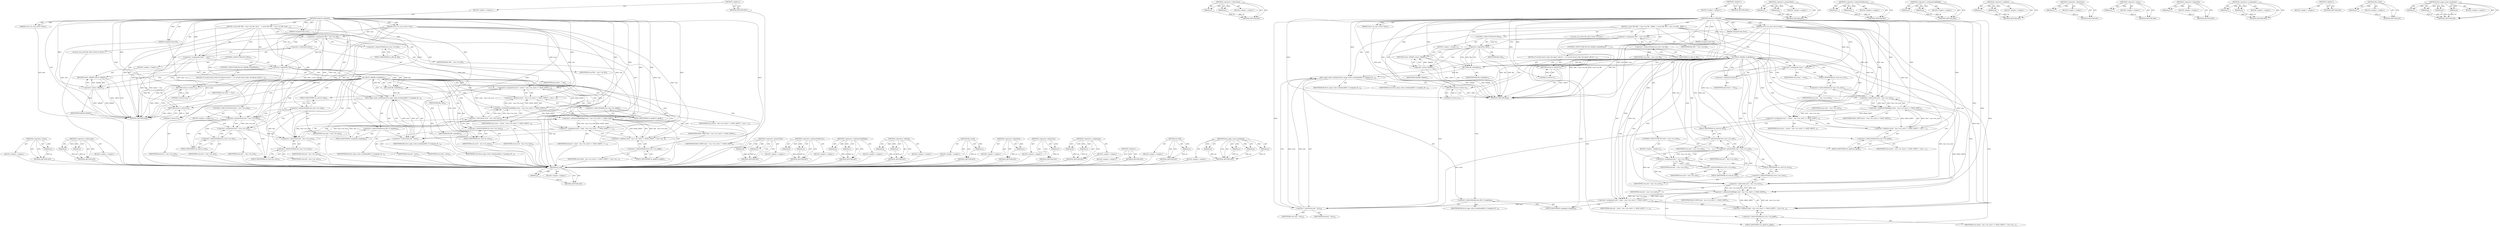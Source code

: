 digraph "force_page_cache_readahead" {
vulnerable_132 [label=<(METHOD,IS_DAX)>];
vulnerable_133 [label=<(PARAM,p1)>];
vulnerable_134 [label=<(BLOCK,&lt;empty&gt;,&lt;empty&gt;)>];
vulnerable_135 [label=<(METHOD_RETURN,ANY)>];
vulnerable_154 [label=<(METHOD,&lt;operator&gt;.subtraction)>];
vulnerable_155 [label=<(PARAM,p1)>];
vulnerable_156 [label=<(PARAM,p2)>];
vulnerable_157 [label=<(BLOCK,&lt;empty&gt;,&lt;empty&gt;)>];
vulnerable_158 [label=<(METHOD_RETURN,ANY)>];
vulnerable_6 [label=<(METHOD,&lt;global&gt;)<SUB>1</SUB>>];
vulnerable_7 [label=<(BLOCK,&lt;empty&gt;,&lt;empty&gt;)<SUB>1</SUB>>];
vulnerable_8 [label=<(METHOD,madvise_willneed)<SUB>1</SUB>>];
vulnerable_9 [label=<(PARAM,struct vm_area_struct *vma)<SUB>1</SUB>>];
vulnerable_10 [label=<(PARAM,struct vm_area_struct **prev)<SUB>2</SUB>>];
vulnerable_11 [label=<(PARAM,unsigned long start)<SUB>3</SUB>>];
vulnerable_12 [label=<(PARAM,unsigned long end)<SUB>3</SUB>>];
vulnerable_13 [label=<(BLOCK,{
 	struct file *file = vma-&gt;vm_file;
 
 #ifdef...,{
 	struct file *file = vma-&gt;vm_file;
 
 #ifdef...)<SUB>4</SUB>>];
vulnerable_14 [label="<(LOCAL,struct file* file: file*)<SUB>5</SUB>>"];
vulnerable_15 [label=<(&lt;operator&gt;.assignment,*file = vma-&gt;vm_file)<SUB>5</SUB>>];
vulnerable_16 [label=<(IDENTIFIER,file,*file = vma-&gt;vm_file)<SUB>5</SUB>>];
vulnerable_17 [label=<(&lt;operator&gt;.indirectFieldAccess,vma-&gt;vm_file)<SUB>5</SUB>>];
vulnerable_18 [label=<(IDENTIFIER,vma,*file = vma-&gt;vm_file)<SUB>5</SUB>>];
vulnerable_19 [label=<(FIELD_IDENTIFIER,vm_file,vm_file)<SUB>5</SUB>>];
vulnerable_20 [label=<(CONTROL_STRUCTURE,IF,if (!file))<SUB>21</SUB>>];
vulnerable_21 [label=<(&lt;operator&gt;.logicalNot,!file)<SUB>21</SUB>>];
vulnerable_22 [label=<(IDENTIFIER,file,!file)<SUB>21</SUB>>];
vulnerable_23 [label=<(BLOCK,&lt;empty&gt;,&lt;empty&gt;)<SUB>22</SUB>>];
vulnerable_24 [label=<(RETURN,return -EBADF;,return -EBADF;)<SUB>22</SUB>>];
vulnerable_25 [label=<(&lt;operator&gt;.minus,-EBADF)<SUB>22</SUB>>];
vulnerable_26 [label=<(IDENTIFIER,EBADF,-EBADF)<SUB>22</SUB>>];
vulnerable_27 [label=<(CONTROL_STRUCTURE,IF,if (IS_DAX(file_inode(file))))<SUB>25</SUB>>];
vulnerable_28 [label=<(IS_DAX,IS_DAX(file_inode(file)))<SUB>25</SUB>>];
vulnerable_29 [label=<(file_inode,file_inode(file))<SUB>25</SUB>>];
vulnerable_30 [label=<(IDENTIFIER,file,file_inode(file))<SUB>25</SUB>>];
vulnerable_31 [label=<(BLOCK,{
		/* no bad return value, but ignore advice *...,{
		/* no bad return value, but ignore advice *...)<SUB>25</SUB>>];
vulnerable_32 [label=<(RETURN,return 0;,return 0;)<SUB>27</SUB>>];
vulnerable_33 [label=<(LITERAL,0,return 0;)<SUB>27</SUB>>];
vulnerable_34 [label=<(&lt;operator&gt;.assignment,*prev = vma)<SUB>30</SUB>>];
vulnerable_35 [label=<(&lt;operator&gt;.indirection,*prev)<SUB>30</SUB>>];
vulnerable_36 [label=<(IDENTIFIER,prev,*prev = vma)<SUB>30</SUB>>];
vulnerable_37 [label=<(IDENTIFIER,vma,*prev = vma)<SUB>30</SUB>>];
vulnerable_38 [label=<(&lt;operator&gt;.assignment,start = ((start - vma-&gt;vm_start) &gt;&gt; PAGE_SHIFT)...)<SUB>31</SUB>>];
vulnerable_39 [label=<(IDENTIFIER,start,start = ((start - vma-&gt;vm_start) &gt;&gt; PAGE_SHIFT)...)<SUB>31</SUB>>];
vulnerable_40 [label=<(&lt;operator&gt;.addition,((start - vma-&gt;vm_start) &gt;&gt; PAGE_SHIFT) + vma-&gt;...)<SUB>31</SUB>>];
vulnerable_41 [label=<(&lt;operator&gt;.arithmeticShiftRight,(start - vma-&gt;vm_start) &gt;&gt; PAGE_SHIFT)<SUB>31</SUB>>];
vulnerable_42 [label=<(&lt;operator&gt;.subtraction,start - vma-&gt;vm_start)<SUB>31</SUB>>];
vulnerable_43 [label=<(IDENTIFIER,start,start - vma-&gt;vm_start)<SUB>31</SUB>>];
vulnerable_44 [label=<(&lt;operator&gt;.indirectFieldAccess,vma-&gt;vm_start)<SUB>31</SUB>>];
vulnerable_45 [label=<(IDENTIFIER,vma,start - vma-&gt;vm_start)<SUB>31</SUB>>];
vulnerable_46 [label=<(FIELD_IDENTIFIER,vm_start,vm_start)<SUB>31</SUB>>];
vulnerable_47 [label=<(IDENTIFIER,PAGE_SHIFT,(start - vma-&gt;vm_start) &gt;&gt; PAGE_SHIFT)<SUB>31</SUB>>];
vulnerable_48 [label=<(&lt;operator&gt;.indirectFieldAccess,vma-&gt;vm_pgoff)<SUB>31</SUB>>];
vulnerable_49 [label=<(IDENTIFIER,vma,((start - vma-&gt;vm_start) &gt;&gt; PAGE_SHIFT) + vma-&gt;...)<SUB>31</SUB>>];
vulnerable_50 [label=<(FIELD_IDENTIFIER,vm_pgoff,vm_pgoff)<SUB>31</SUB>>];
vulnerable_51 [label=<(CONTROL_STRUCTURE,IF,if (end &gt; vma-&gt;vm_end))<SUB>32</SUB>>];
vulnerable_52 [label=<(&lt;operator&gt;.greaterThan,end &gt; vma-&gt;vm_end)<SUB>32</SUB>>];
vulnerable_53 [label=<(IDENTIFIER,end,end &gt; vma-&gt;vm_end)<SUB>32</SUB>>];
vulnerable_54 [label=<(&lt;operator&gt;.indirectFieldAccess,vma-&gt;vm_end)<SUB>32</SUB>>];
vulnerable_55 [label=<(IDENTIFIER,vma,end &gt; vma-&gt;vm_end)<SUB>32</SUB>>];
vulnerable_56 [label=<(FIELD_IDENTIFIER,vm_end,vm_end)<SUB>32</SUB>>];
vulnerable_57 [label=<(BLOCK,&lt;empty&gt;,&lt;empty&gt;)<SUB>33</SUB>>];
vulnerable_58 [label=<(&lt;operator&gt;.assignment,end = vma-&gt;vm_end)<SUB>33</SUB>>];
vulnerable_59 [label=<(IDENTIFIER,end,end = vma-&gt;vm_end)<SUB>33</SUB>>];
vulnerable_60 [label=<(&lt;operator&gt;.indirectFieldAccess,vma-&gt;vm_end)<SUB>33</SUB>>];
vulnerable_61 [label=<(IDENTIFIER,vma,end = vma-&gt;vm_end)<SUB>33</SUB>>];
vulnerable_62 [label=<(FIELD_IDENTIFIER,vm_end,vm_end)<SUB>33</SUB>>];
vulnerable_63 [label=<(&lt;operator&gt;.assignment,end = ((end - vma-&gt;vm_start) &gt;&gt; PAGE_SHIFT) + v...)<SUB>34</SUB>>];
vulnerable_64 [label=<(IDENTIFIER,end,end = ((end - vma-&gt;vm_start) &gt;&gt; PAGE_SHIFT) + v...)<SUB>34</SUB>>];
vulnerable_65 [label=<(&lt;operator&gt;.addition,((end - vma-&gt;vm_start) &gt;&gt; PAGE_SHIFT) + vma-&gt;vm...)<SUB>34</SUB>>];
vulnerable_66 [label=<(&lt;operator&gt;.arithmeticShiftRight,(end - vma-&gt;vm_start) &gt;&gt; PAGE_SHIFT)<SUB>34</SUB>>];
vulnerable_67 [label=<(&lt;operator&gt;.subtraction,end - vma-&gt;vm_start)<SUB>34</SUB>>];
vulnerable_68 [label=<(IDENTIFIER,end,end - vma-&gt;vm_start)<SUB>34</SUB>>];
vulnerable_69 [label=<(&lt;operator&gt;.indirectFieldAccess,vma-&gt;vm_start)<SUB>34</SUB>>];
vulnerable_70 [label=<(IDENTIFIER,vma,end - vma-&gt;vm_start)<SUB>34</SUB>>];
vulnerable_71 [label=<(FIELD_IDENTIFIER,vm_start,vm_start)<SUB>34</SUB>>];
vulnerable_72 [label=<(IDENTIFIER,PAGE_SHIFT,(end - vma-&gt;vm_start) &gt;&gt; PAGE_SHIFT)<SUB>34</SUB>>];
vulnerable_73 [label=<(&lt;operator&gt;.indirectFieldAccess,vma-&gt;vm_pgoff)<SUB>34</SUB>>];
vulnerable_74 [label=<(IDENTIFIER,vma,((end - vma-&gt;vm_start) &gt;&gt; PAGE_SHIFT) + vma-&gt;vm...)<SUB>34</SUB>>];
vulnerable_75 [label=<(FIELD_IDENTIFIER,vm_pgoff,vm_pgoff)<SUB>34</SUB>>];
vulnerable_76 [label=<(force_page_cache_readahead,force_page_cache_readahead(file-&gt;f_mapping, fil...)<SUB>36</SUB>>];
vulnerable_77 [label=<(&lt;operator&gt;.indirectFieldAccess,file-&gt;f_mapping)<SUB>36</SUB>>];
vulnerable_78 [label=<(IDENTIFIER,file,force_page_cache_readahead(file-&gt;f_mapping, fil...)<SUB>36</SUB>>];
vulnerable_79 [label=<(FIELD_IDENTIFIER,f_mapping,f_mapping)<SUB>36</SUB>>];
vulnerable_80 [label=<(IDENTIFIER,file,force_page_cache_readahead(file-&gt;f_mapping, fil...)<SUB>36</SUB>>];
vulnerable_81 [label=<(IDENTIFIER,start,force_page_cache_readahead(file-&gt;f_mapping, fil...)<SUB>36</SUB>>];
vulnerable_82 [label=<(&lt;operator&gt;.subtraction,end - start)<SUB>36</SUB>>];
vulnerable_83 [label=<(IDENTIFIER,end,end - start)<SUB>36</SUB>>];
vulnerable_84 [label=<(IDENTIFIER,start,end - start)<SUB>36</SUB>>];
vulnerable_85 [label=<(RETURN,return 0;,return 0;)<SUB>37</SUB>>];
vulnerable_86 [label=<(LITERAL,0,return 0;)<SUB>37</SUB>>];
vulnerable_87 [label=<(METHOD_RETURN,long)<SUB>1</SUB>>];
vulnerable_89 [label=<(METHOD_RETURN,ANY)<SUB>1</SUB>>];
vulnerable_159 [label=<(METHOD,&lt;operator&gt;.greaterThan)>];
vulnerable_160 [label=<(PARAM,p1)>];
vulnerable_161 [label=<(PARAM,p2)>];
vulnerable_162 [label=<(BLOCK,&lt;empty&gt;,&lt;empty&gt;)>];
vulnerable_163 [label=<(METHOD_RETURN,ANY)>];
vulnerable_119 [label=<(METHOD,&lt;operator&gt;.indirectFieldAccess)>];
vulnerable_120 [label=<(PARAM,p1)>];
vulnerable_121 [label=<(PARAM,p2)>];
vulnerable_122 [label=<(BLOCK,&lt;empty&gt;,&lt;empty&gt;)>];
vulnerable_123 [label=<(METHOD_RETURN,ANY)>];
vulnerable_149 [label=<(METHOD,&lt;operator&gt;.arithmeticShiftRight)>];
vulnerable_150 [label=<(PARAM,p1)>];
vulnerable_151 [label=<(PARAM,p2)>];
vulnerable_152 [label=<(BLOCK,&lt;empty&gt;,&lt;empty&gt;)>];
vulnerable_153 [label=<(METHOD_RETURN,ANY)>];
vulnerable_144 [label=<(METHOD,&lt;operator&gt;.addition)>];
vulnerable_145 [label=<(PARAM,p1)>];
vulnerable_146 [label=<(PARAM,p2)>];
vulnerable_147 [label=<(BLOCK,&lt;empty&gt;,&lt;empty&gt;)>];
vulnerable_148 [label=<(METHOD_RETURN,ANY)>];
vulnerable_140 [label=<(METHOD,&lt;operator&gt;.indirection)>];
vulnerable_141 [label=<(PARAM,p1)>];
vulnerable_142 [label=<(BLOCK,&lt;empty&gt;,&lt;empty&gt;)>];
vulnerable_143 [label=<(METHOD_RETURN,ANY)>];
vulnerable_128 [label=<(METHOD,&lt;operator&gt;.minus)>];
vulnerable_129 [label=<(PARAM,p1)>];
vulnerable_130 [label=<(BLOCK,&lt;empty&gt;,&lt;empty&gt;)>];
vulnerable_131 [label=<(METHOD_RETURN,ANY)>];
vulnerable_124 [label=<(METHOD,&lt;operator&gt;.logicalNot)>];
vulnerable_125 [label=<(PARAM,p1)>];
vulnerable_126 [label=<(BLOCK,&lt;empty&gt;,&lt;empty&gt;)>];
vulnerable_127 [label=<(METHOD_RETURN,ANY)>];
vulnerable_114 [label=<(METHOD,&lt;operator&gt;.assignment)>];
vulnerable_115 [label=<(PARAM,p1)>];
vulnerable_116 [label=<(PARAM,p2)>];
vulnerable_117 [label=<(BLOCK,&lt;empty&gt;,&lt;empty&gt;)>];
vulnerable_118 [label=<(METHOD_RETURN,ANY)>];
vulnerable_108 [label=<(METHOD,&lt;global&gt;)<SUB>1</SUB>>];
vulnerable_109 [label=<(BLOCK,&lt;empty&gt;,&lt;empty&gt;)>];
vulnerable_110 [label=<(METHOD_RETURN,ANY)>];
vulnerable_136 [label=<(METHOD,file_inode)>];
vulnerable_137 [label=<(PARAM,p1)>];
vulnerable_138 [label=<(BLOCK,&lt;empty&gt;,&lt;empty&gt;)>];
vulnerable_139 [label=<(METHOD_RETURN,ANY)>];
vulnerable_164 [label=<(METHOD,force_page_cache_readahead)>];
vulnerable_165 [label=<(PARAM,p1)>];
vulnerable_166 [label=<(PARAM,p2)>];
vulnerable_167 [label=<(PARAM,p3)>];
vulnerable_168 [label=<(PARAM,p4)>];
vulnerable_169 [label=<(BLOCK,&lt;empty&gt;,&lt;empty&gt;)>];
vulnerable_170 [label=<(METHOD_RETURN,ANY)>];
fixed_132 [label=<(METHOD,&lt;operator&gt;.minus)>];
fixed_133 [label=<(PARAM,p1)>];
fixed_134 [label=<(BLOCK,&lt;empty&gt;,&lt;empty&gt;)>];
fixed_135 [label=<(METHOD_RETURN,ANY)>];
fixed_154 [label=<(METHOD,&lt;operator&gt;.subtraction)>];
fixed_155 [label=<(PARAM,p1)>];
fixed_156 [label=<(PARAM,p2)>];
fixed_157 [label=<(BLOCK,&lt;empty&gt;,&lt;empty&gt;)>];
fixed_158 [label=<(METHOD_RETURN,ANY)>];
fixed_6 [label=<(METHOD,&lt;global&gt;)<SUB>1</SUB>>];
fixed_7 [label=<(BLOCK,&lt;empty&gt;,&lt;empty&gt;)<SUB>1</SUB>>];
fixed_8 [label=<(METHOD,madvise_willneed)<SUB>1</SUB>>];
fixed_9 [label=<(PARAM,struct vm_area_struct *vma)<SUB>1</SUB>>];
fixed_10 [label=<(PARAM,struct vm_area_struct **prev)<SUB>2</SUB>>];
fixed_11 [label=<(PARAM,unsigned long start)<SUB>3</SUB>>];
fixed_12 [label=<(PARAM,unsigned long end)<SUB>3</SUB>>];
fixed_13 [label=<(BLOCK,{
 	struct file *file = vma-&gt;vm_file;
 
	*prev ...,{
 	struct file *file = vma-&gt;vm_file;
 
	*prev ...)<SUB>4</SUB>>];
fixed_14 [label="<(LOCAL,struct file* file: file*)<SUB>5</SUB>>"];
fixed_15 [label=<(&lt;operator&gt;.assignment,*file = vma-&gt;vm_file)<SUB>5</SUB>>];
fixed_16 [label=<(IDENTIFIER,file,*file = vma-&gt;vm_file)<SUB>5</SUB>>];
fixed_17 [label=<(&lt;operator&gt;.indirectFieldAccess,vma-&gt;vm_file)<SUB>5</SUB>>];
fixed_18 [label=<(IDENTIFIER,vma,*file = vma-&gt;vm_file)<SUB>5</SUB>>];
fixed_19 [label=<(FIELD_IDENTIFIER,vm_file,vm_file)<SUB>5</SUB>>];
fixed_20 [label=<(&lt;operator&gt;.assignment,*prev = vma)<SUB>7</SUB>>];
fixed_21 [label=<(&lt;operator&gt;.indirection,*prev)<SUB>7</SUB>>];
fixed_22 [label=<(IDENTIFIER,prev,*prev = vma)<SUB>7</SUB>>];
fixed_23 [label=<(IDENTIFIER,vma,*prev = vma)<SUB>7</SUB>>];
fixed_24 [label=<(CONTROL_STRUCTURE,IF,if (!file))<SUB>20</SUB>>];
fixed_25 [label=<(&lt;operator&gt;.logicalNot,!file)<SUB>20</SUB>>];
fixed_26 [label=<(IDENTIFIER,file,!file)<SUB>20</SUB>>];
fixed_27 [label=<(BLOCK,&lt;empty&gt;,&lt;empty&gt;)<SUB>21</SUB>>];
fixed_28 [label=<(RETURN,return -EBADF;,return -EBADF;)<SUB>21</SUB>>];
fixed_29 [label=<(&lt;operator&gt;.minus,-EBADF)<SUB>21</SUB>>];
fixed_30 [label=<(IDENTIFIER,EBADF,-EBADF)<SUB>21</SUB>>];
fixed_31 [label=<(CONTROL_STRUCTURE,IF,if (IS_DAX(file_inode(file))))<SUB>24</SUB>>];
fixed_32 [label=<(IS_DAX,IS_DAX(file_inode(file)))<SUB>24</SUB>>];
fixed_33 [label=<(file_inode,file_inode(file))<SUB>24</SUB>>];
fixed_34 [label=<(IDENTIFIER,file,file_inode(file))<SUB>24</SUB>>];
fixed_35 [label=<(BLOCK,{
		/* no bad return value, but ignore advice *...,{
		/* no bad return value, but ignore advice *...)<SUB>24</SUB>>];
fixed_36 [label=<(RETURN,return 0;,return 0;)<SUB>26</SUB>>];
fixed_37 [label=<(LITERAL,0,return 0;)<SUB>26</SUB>>];
fixed_38 [label=<(&lt;operator&gt;.assignment,start = ((start - vma-&gt;vm_start) &gt;&gt; PAGE_SHIFT)...)<SUB>29</SUB>>];
fixed_39 [label=<(IDENTIFIER,start,start = ((start - vma-&gt;vm_start) &gt;&gt; PAGE_SHIFT)...)<SUB>29</SUB>>];
fixed_40 [label=<(&lt;operator&gt;.addition,((start - vma-&gt;vm_start) &gt;&gt; PAGE_SHIFT) + vma-&gt;...)<SUB>29</SUB>>];
fixed_41 [label=<(&lt;operator&gt;.arithmeticShiftRight,(start - vma-&gt;vm_start) &gt;&gt; PAGE_SHIFT)<SUB>29</SUB>>];
fixed_42 [label=<(&lt;operator&gt;.subtraction,start - vma-&gt;vm_start)<SUB>29</SUB>>];
fixed_43 [label=<(IDENTIFIER,start,start - vma-&gt;vm_start)<SUB>29</SUB>>];
fixed_44 [label=<(&lt;operator&gt;.indirectFieldAccess,vma-&gt;vm_start)<SUB>29</SUB>>];
fixed_45 [label=<(IDENTIFIER,vma,start - vma-&gt;vm_start)<SUB>29</SUB>>];
fixed_46 [label=<(FIELD_IDENTIFIER,vm_start,vm_start)<SUB>29</SUB>>];
fixed_47 [label=<(IDENTIFIER,PAGE_SHIFT,(start - vma-&gt;vm_start) &gt;&gt; PAGE_SHIFT)<SUB>29</SUB>>];
fixed_48 [label=<(&lt;operator&gt;.indirectFieldAccess,vma-&gt;vm_pgoff)<SUB>29</SUB>>];
fixed_49 [label=<(IDENTIFIER,vma,((start - vma-&gt;vm_start) &gt;&gt; PAGE_SHIFT) + vma-&gt;...)<SUB>29</SUB>>];
fixed_50 [label=<(FIELD_IDENTIFIER,vm_pgoff,vm_pgoff)<SUB>29</SUB>>];
fixed_51 [label=<(CONTROL_STRUCTURE,IF,if (end &gt; vma-&gt;vm_end))<SUB>30</SUB>>];
fixed_52 [label=<(&lt;operator&gt;.greaterThan,end &gt; vma-&gt;vm_end)<SUB>30</SUB>>];
fixed_53 [label=<(IDENTIFIER,end,end &gt; vma-&gt;vm_end)<SUB>30</SUB>>];
fixed_54 [label=<(&lt;operator&gt;.indirectFieldAccess,vma-&gt;vm_end)<SUB>30</SUB>>];
fixed_55 [label=<(IDENTIFIER,vma,end &gt; vma-&gt;vm_end)<SUB>30</SUB>>];
fixed_56 [label=<(FIELD_IDENTIFIER,vm_end,vm_end)<SUB>30</SUB>>];
fixed_57 [label=<(BLOCK,&lt;empty&gt;,&lt;empty&gt;)<SUB>31</SUB>>];
fixed_58 [label=<(&lt;operator&gt;.assignment,end = vma-&gt;vm_end)<SUB>31</SUB>>];
fixed_59 [label=<(IDENTIFIER,end,end = vma-&gt;vm_end)<SUB>31</SUB>>];
fixed_60 [label=<(&lt;operator&gt;.indirectFieldAccess,vma-&gt;vm_end)<SUB>31</SUB>>];
fixed_61 [label=<(IDENTIFIER,vma,end = vma-&gt;vm_end)<SUB>31</SUB>>];
fixed_62 [label=<(FIELD_IDENTIFIER,vm_end,vm_end)<SUB>31</SUB>>];
fixed_63 [label=<(&lt;operator&gt;.assignment,end = ((end - vma-&gt;vm_start) &gt;&gt; PAGE_SHIFT) + v...)<SUB>32</SUB>>];
fixed_64 [label=<(IDENTIFIER,end,end = ((end - vma-&gt;vm_start) &gt;&gt; PAGE_SHIFT) + v...)<SUB>32</SUB>>];
fixed_65 [label=<(&lt;operator&gt;.addition,((end - vma-&gt;vm_start) &gt;&gt; PAGE_SHIFT) + vma-&gt;vm...)<SUB>32</SUB>>];
fixed_66 [label=<(&lt;operator&gt;.arithmeticShiftRight,(end - vma-&gt;vm_start) &gt;&gt; PAGE_SHIFT)<SUB>32</SUB>>];
fixed_67 [label=<(&lt;operator&gt;.subtraction,end - vma-&gt;vm_start)<SUB>32</SUB>>];
fixed_68 [label=<(IDENTIFIER,end,end - vma-&gt;vm_start)<SUB>32</SUB>>];
fixed_69 [label=<(&lt;operator&gt;.indirectFieldAccess,vma-&gt;vm_start)<SUB>32</SUB>>];
fixed_70 [label=<(IDENTIFIER,vma,end - vma-&gt;vm_start)<SUB>32</SUB>>];
fixed_71 [label=<(FIELD_IDENTIFIER,vm_start,vm_start)<SUB>32</SUB>>];
fixed_72 [label=<(IDENTIFIER,PAGE_SHIFT,(end - vma-&gt;vm_start) &gt;&gt; PAGE_SHIFT)<SUB>32</SUB>>];
fixed_73 [label=<(&lt;operator&gt;.indirectFieldAccess,vma-&gt;vm_pgoff)<SUB>32</SUB>>];
fixed_74 [label=<(IDENTIFIER,vma,((end - vma-&gt;vm_start) &gt;&gt; PAGE_SHIFT) + vma-&gt;vm...)<SUB>32</SUB>>];
fixed_75 [label=<(FIELD_IDENTIFIER,vm_pgoff,vm_pgoff)<SUB>32</SUB>>];
fixed_76 [label=<(force_page_cache_readahead,force_page_cache_readahead(file-&gt;f_mapping, fil...)<SUB>34</SUB>>];
fixed_77 [label=<(&lt;operator&gt;.indirectFieldAccess,file-&gt;f_mapping)<SUB>34</SUB>>];
fixed_78 [label=<(IDENTIFIER,file,force_page_cache_readahead(file-&gt;f_mapping, fil...)<SUB>34</SUB>>];
fixed_79 [label=<(FIELD_IDENTIFIER,f_mapping,f_mapping)<SUB>34</SUB>>];
fixed_80 [label=<(IDENTIFIER,file,force_page_cache_readahead(file-&gt;f_mapping, fil...)<SUB>34</SUB>>];
fixed_81 [label=<(IDENTIFIER,start,force_page_cache_readahead(file-&gt;f_mapping, fil...)<SUB>34</SUB>>];
fixed_82 [label=<(&lt;operator&gt;.subtraction,end - start)<SUB>34</SUB>>];
fixed_83 [label=<(IDENTIFIER,end,end - start)<SUB>34</SUB>>];
fixed_84 [label=<(IDENTIFIER,start,end - start)<SUB>34</SUB>>];
fixed_85 [label=<(RETURN,return 0;,return 0;)<SUB>35</SUB>>];
fixed_86 [label=<(LITERAL,0,return 0;)<SUB>35</SUB>>];
fixed_87 [label=<(METHOD_RETURN,long)<SUB>1</SUB>>];
fixed_89 [label=<(METHOD_RETURN,ANY)<SUB>1</SUB>>];
fixed_159 [label=<(METHOD,&lt;operator&gt;.greaterThan)>];
fixed_160 [label=<(PARAM,p1)>];
fixed_161 [label=<(PARAM,p2)>];
fixed_162 [label=<(BLOCK,&lt;empty&gt;,&lt;empty&gt;)>];
fixed_163 [label=<(METHOD_RETURN,ANY)>];
fixed_119 [label=<(METHOD,&lt;operator&gt;.indirectFieldAccess)>];
fixed_120 [label=<(PARAM,p1)>];
fixed_121 [label=<(PARAM,p2)>];
fixed_122 [label=<(BLOCK,&lt;empty&gt;,&lt;empty&gt;)>];
fixed_123 [label=<(METHOD_RETURN,ANY)>];
fixed_149 [label=<(METHOD,&lt;operator&gt;.arithmeticShiftRight)>];
fixed_150 [label=<(PARAM,p1)>];
fixed_151 [label=<(PARAM,p2)>];
fixed_152 [label=<(BLOCK,&lt;empty&gt;,&lt;empty&gt;)>];
fixed_153 [label=<(METHOD_RETURN,ANY)>];
fixed_144 [label=<(METHOD,&lt;operator&gt;.addition)>];
fixed_145 [label=<(PARAM,p1)>];
fixed_146 [label=<(PARAM,p2)>];
fixed_147 [label=<(BLOCK,&lt;empty&gt;,&lt;empty&gt;)>];
fixed_148 [label=<(METHOD_RETURN,ANY)>];
fixed_140 [label=<(METHOD,file_inode)>];
fixed_141 [label=<(PARAM,p1)>];
fixed_142 [label=<(BLOCK,&lt;empty&gt;,&lt;empty&gt;)>];
fixed_143 [label=<(METHOD_RETURN,ANY)>];
fixed_128 [label=<(METHOD,&lt;operator&gt;.logicalNot)>];
fixed_129 [label=<(PARAM,p1)>];
fixed_130 [label=<(BLOCK,&lt;empty&gt;,&lt;empty&gt;)>];
fixed_131 [label=<(METHOD_RETURN,ANY)>];
fixed_124 [label=<(METHOD,&lt;operator&gt;.indirection)>];
fixed_125 [label=<(PARAM,p1)>];
fixed_126 [label=<(BLOCK,&lt;empty&gt;,&lt;empty&gt;)>];
fixed_127 [label=<(METHOD_RETURN,ANY)>];
fixed_114 [label=<(METHOD,&lt;operator&gt;.assignment)>];
fixed_115 [label=<(PARAM,p1)>];
fixed_116 [label=<(PARAM,p2)>];
fixed_117 [label=<(BLOCK,&lt;empty&gt;,&lt;empty&gt;)>];
fixed_118 [label=<(METHOD_RETURN,ANY)>];
fixed_108 [label=<(METHOD,&lt;global&gt;)<SUB>1</SUB>>];
fixed_109 [label=<(BLOCK,&lt;empty&gt;,&lt;empty&gt;)>];
fixed_110 [label=<(METHOD_RETURN,ANY)>];
fixed_136 [label=<(METHOD,IS_DAX)>];
fixed_137 [label=<(PARAM,p1)>];
fixed_138 [label=<(BLOCK,&lt;empty&gt;,&lt;empty&gt;)>];
fixed_139 [label=<(METHOD_RETURN,ANY)>];
fixed_164 [label=<(METHOD,force_page_cache_readahead)>];
fixed_165 [label=<(PARAM,p1)>];
fixed_166 [label=<(PARAM,p2)>];
fixed_167 [label=<(PARAM,p3)>];
fixed_168 [label=<(PARAM,p4)>];
fixed_169 [label=<(BLOCK,&lt;empty&gt;,&lt;empty&gt;)>];
fixed_170 [label=<(METHOD_RETURN,ANY)>];
vulnerable_132 -> vulnerable_133  [key=0, label="AST: "];
vulnerable_132 -> vulnerable_133  [key=1, label="DDG: "];
vulnerable_132 -> vulnerable_134  [key=0, label="AST: "];
vulnerable_132 -> vulnerable_135  [key=0, label="AST: "];
vulnerable_132 -> vulnerable_135  [key=1, label="CFG: "];
vulnerable_133 -> vulnerable_135  [key=0, label="DDG: p1"];
vulnerable_154 -> vulnerable_155  [key=0, label="AST: "];
vulnerable_154 -> vulnerable_155  [key=1, label="DDG: "];
vulnerable_154 -> vulnerable_157  [key=0, label="AST: "];
vulnerable_154 -> vulnerable_156  [key=0, label="AST: "];
vulnerable_154 -> vulnerable_156  [key=1, label="DDG: "];
vulnerable_154 -> vulnerable_158  [key=0, label="AST: "];
vulnerable_154 -> vulnerable_158  [key=1, label="CFG: "];
vulnerable_155 -> vulnerable_158  [key=0, label="DDG: p1"];
vulnerable_156 -> vulnerable_158  [key=0, label="DDG: p2"];
vulnerable_6 -> vulnerable_7  [key=0, label="AST: "];
vulnerable_6 -> vulnerable_89  [key=0, label="AST: "];
vulnerable_6 -> vulnerable_89  [key=1, label="CFG: "];
vulnerable_7 -> vulnerable_8  [key=0, label="AST: "];
vulnerable_8 -> vulnerable_9  [key=0, label="AST: "];
vulnerable_8 -> vulnerable_9  [key=1, label="DDG: "];
vulnerable_8 -> vulnerable_10  [key=0, label="AST: "];
vulnerable_8 -> vulnerable_10  [key=1, label="DDG: "];
vulnerable_8 -> vulnerable_11  [key=0, label="AST: "];
vulnerable_8 -> vulnerable_11  [key=1, label="DDG: "];
vulnerable_8 -> vulnerable_12  [key=0, label="AST: "];
vulnerable_8 -> vulnerable_12  [key=1, label="DDG: "];
vulnerable_8 -> vulnerable_13  [key=0, label="AST: "];
vulnerable_8 -> vulnerable_87  [key=0, label="AST: "];
vulnerable_8 -> vulnerable_19  [key=0, label="CFG: "];
vulnerable_8 -> vulnerable_34  [key=0, label="DDG: "];
vulnerable_8 -> vulnerable_38  [key=0, label="DDG: "];
vulnerable_8 -> vulnerable_63  [key=0, label="DDG: "];
vulnerable_8 -> vulnerable_85  [key=0, label="DDG: "];
vulnerable_8 -> vulnerable_76  [key=0, label="DDG: "];
vulnerable_8 -> vulnerable_86  [key=0, label="DDG: "];
vulnerable_8 -> vulnerable_21  [key=0, label="DDG: "];
vulnerable_8 -> vulnerable_32  [key=0, label="DDG: "];
vulnerable_8 -> vulnerable_40  [key=0, label="DDG: "];
vulnerable_8 -> vulnerable_52  [key=0, label="DDG: "];
vulnerable_8 -> vulnerable_58  [key=0, label="DDG: "];
vulnerable_8 -> vulnerable_65  [key=0, label="DDG: "];
vulnerable_8 -> vulnerable_82  [key=0, label="DDG: "];
vulnerable_8 -> vulnerable_29  [key=0, label="DDG: "];
vulnerable_8 -> vulnerable_33  [key=0, label="DDG: "];
vulnerable_8 -> vulnerable_41  [key=0, label="DDG: "];
vulnerable_8 -> vulnerable_66  [key=0, label="DDG: "];
vulnerable_8 -> vulnerable_25  [key=0, label="DDG: "];
vulnerable_8 -> vulnerable_42  [key=0, label="DDG: "];
vulnerable_8 -> vulnerable_67  [key=0, label="DDG: "];
vulnerable_9 -> vulnerable_87  [key=0, label="DDG: vma"];
vulnerable_9 -> vulnerable_15  [key=0, label="DDG: vma"];
vulnerable_9 -> vulnerable_34  [key=0, label="DDG: vma"];
vulnerable_9 -> vulnerable_38  [key=0, label="DDG: vma"];
vulnerable_9 -> vulnerable_63  [key=0, label="DDG: vma"];
vulnerable_9 -> vulnerable_40  [key=0, label="DDG: vma"];
vulnerable_9 -> vulnerable_52  [key=0, label="DDG: vma"];
vulnerable_9 -> vulnerable_58  [key=0, label="DDG: vma"];
vulnerable_9 -> vulnerable_65  [key=0, label="DDG: vma"];
vulnerable_9 -> vulnerable_42  [key=0, label="DDG: vma"];
vulnerable_9 -> vulnerable_67  [key=0, label="DDG: vma"];
vulnerable_10 -> vulnerable_87  [key=0, label="DDG: prev"];
vulnerable_11 -> vulnerable_87  [key=0, label="DDG: start"];
vulnerable_11 -> vulnerable_42  [key=0, label="DDG: start"];
vulnerable_12 -> vulnerable_87  [key=0, label="DDG: end"];
vulnerable_12 -> vulnerable_52  [key=0, label="DDG: end"];
vulnerable_13 -> vulnerable_14  [key=0, label="AST: "];
vulnerable_13 -> vulnerable_15  [key=0, label="AST: "];
vulnerable_13 -> vulnerable_20  [key=0, label="AST: "];
vulnerable_13 -> vulnerable_27  [key=0, label="AST: "];
vulnerable_13 -> vulnerable_34  [key=0, label="AST: "];
vulnerable_13 -> vulnerable_38  [key=0, label="AST: "];
vulnerable_13 -> vulnerable_51  [key=0, label="AST: "];
vulnerable_13 -> vulnerable_63  [key=0, label="AST: "];
vulnerable_13 -> vulnerable_76  [key=0, label="AST: "];
vulnerable_13 -> vulnerable_85  [key=0, label="AST: "];
vulnerable_15 -> vulnerable_16  [key=0, label="AST: "];
vulnerable_15 -> vulnerable_17  [key=0, label="AST: "];
vulnerable_15 -> vulnerable_21  [key=0, label="CFG: "];
vulnerable_15 -> vulnerable_21  [key=1, label="DDG: file"];
vulnerable_15 -> vulnerable_87  [key=0, label="DDG: vma-&gt;vm_file"];
vulnerable_15 -> vulnerable_87  [key=1, label="DDG: *file = vma-&gt;vm_file"];
vulnerable_17 -> vulnerable_18  [key=0, label="AST: "];
vulnerable_17 -> vulnerable_19  [key=0, label="AST: "];
vulnerable_17 -> vulnerable_15  [key=0, label="CFG: "];
vulnerable_19 -> vulnerable_17  [key=0, label="CFG: "];
vulnerable_20 -> vulnerable_21  [key=0, label="AST: "];
vulnerable_20 -> vulnerable_23  [key=0, label="AST: "];
vulnerable_21 -> vulnerable_22  [key=0, label="AST: "];
vulnerable_21 -> vulnerable_25  [key=0, label="CFG: "];
vulnerable_21 -> vulnerable_25  [key=1, label="CDG: "];
vulnerable_21 -> vulnerable_29  [key=0, label="CFG: "];
vulnerable_21 -> vulnerable_29  [key=1, label="DDG: file"];
vulnerable_21 -> vulnerable_29  [key=2, label="CDG: "];
vulnerable_21 -> vulnerable_87  [key=0, label="DDG: file"];
vulnerable_21 -> vulnerable_87  [key=1, label="DDG: !file"];
vulnerable_21 -> vulnerable_28  [key=0, label="CDG: "];
vulnerable_21 -> vulnerable_24  [key=0, label="CDG: "];
vulnerable_23 -> vulnerable_24  [key=0, label="AST: "];
vulnerable_24 -> vulnerable_25  [key=0, label="AST: "];
vulnerable_24 -> vulnerable_87  [key=0, label="CFG: "];
vulnerable_24 -> vulnerable_87  [key=1, label="DDG: &lt;RET&gt;"];
vulnerable_25 -> vulnerable_26  [key=0, label="AST: "];
vulnerable_25 -> vulnerable_24  [key=0, label="CFG: "];
vulnerable_25 -> vulnerable_24  [key=1, label="DDG: -EBADF"];
vulnerable_25 -> vulnerable_87  [key=0, label="DDG: EBADF"];
vulnerable_25 -> vulnerable_87  [key=1, label="DDG: -EBADF"];
vulnerable_27 -> vulnerable_28  [key=0, label="AST: "];
vulnerable_27 -> vulnerable_31  [key=0, label="AST: "];
vulnerable_28 -> vulnerable_29  [key=0, label="AST: "];
vulnerable_28 -> vulnerable_32  [key=0, label="CFG: "];
vulnerable_28 -> vulnerable_32  [key=1, label="CDG: "];
vulnerable_28 -> vulnerable_35  [key=0, label="CFG: "];
vulnerable_28 -> vulnerable_35  [key=1, label="CDG: "];
vulnerable_28 -> vulnerable_34  [key=0, label="CDG: "];
vulnerable_28 -> vulnerable_48  [key=0, label="CDG: "];
vulnerable_28 -> vulnerable_73  [key=0, label="CDG: "];
vulnerable_28 -> vulnerable_77  [key=0, label="CDG: "];
vulnerable_28 -> vulnerable_42  [key=0, label="CDG: "];
vulnerable_28 -> vulnerable_66  [key=0, label="CDG: "];
vulnerable_28 -> vulnerable_75  [key=0, label="CDG: "];
vulnerable_28 -> vulnerable_52  [key=0, label="CDG: "];
vulnerable_28 -> vulnerable_46  [key=0, label="CDG: "];
vulnerable_28 -> vulnerable_85  [key=0, label="CDG: "];
vulnerable_28 -> vulnerable_38  [key=0, label="CDG: "];
vulnerable_28 -> vulnerable_56  [key=0, label="CDG: "];
vulnerable_28 -> vulnerable_69  [key=0, label="CDG: "];
vulnerable_28 -> vulnerable_67  [key=0, label="CDG: "];
vulnerable_28 -> vulnerable_40  [key=0, label="CDG: "];
vulnerable_28 -> vulnerable_76  [key=0, label="CDG: "];
vulnerable_28 -> vulnerable_65  [key=0, label="CDG: "];
vulnerable_28 -> vulnerable_50  [key=0, label="CDG: "];
vulnerable_28 -> vulnerable_44  [key=0, label="CDG: "];
vulnerable_28 -> vulnerable_82  [key=0, label="CDG: "];
vulnerable_28 -> vulnerable_54  [key=0, label="CDG: "];
vulnerable_28 -> vulnerable_79  [key=0, label="CDG: "];
vulnerable_28 -> vulnerable_71  [key=0, label="CDG: "];
vulnerable_28 -> vulnerable_41  [key=0, label="CDG: "];
vulnerable_28 -> vulnerable_63  [key=0, label="CDG: "];
vulnerable_29 -> vulnerable_30  [key=0, label="AST: "];
vulnerable_29 -> vulnerable_28  [key=0, label="CFG: "];
vulnerable_29 -> vulnerable_28  [key=1, label="DDG: file"];
vulnerable_29 -> vulnerable_76  [key=0, label="DDG: file"];
vulnerable_31 -> vulnerable_32  [key=0, label="AST: "];
vulnerable_32 -> vulnerable_33  [key=0, label="AST: "];
vulnerable_32 -> vulnerable_87  [key=0, label="CFG: "];
vulnerable_32 -> vulnerable_87  [key=1, label="DDG: &lt;RET&gt;"];
vulnerable_33 -> vulnerable_32  [key=0, label="DDG: 0"];
vulnerable_34 -> vulnerable_35  [key=0, label="AST: "];
vulnerable_34 -> vulnerable_37  [key=0, label="AST: "];
vulnerable_34 -> vulnerable_46  [key=0, label="CFG: "];
vulnerable_35 -> vulnerable_36  [key=0, label="AST: "];
vulnerable_35 -> vulnerable_34  [key=0, label="CFG: "];
vulnerable_38 -> vulnerable_39  [key=0, label="AST: "];
vulnerable_38 -> vulnerable_40  [key=0, label="AST: "];
vulnerable_38 -> vulnerable_56  [key=0, label="CFG: "];
vulnerable_38 -> vulnerable_82  [key=0, label="DDG: start"];
vulnerable_40 -> vulnerable_41  [key=0, label="AST: "];
vulnerable_40 -> vulnerable_48  [key=0, label="AST: "];
vulnerable_40 -> vulnerable_38  [key=0, label="CFG: "];
vulnerable_41 -> vulnerable_42  [key=0, label="AST: "];
vulnerable_41 -> vulnerable_47  [key=0, label="AST: "];
vulnerable_41 -> vulnerable_50  [key=0, label="CFG: "];
vulnerable_41 -> vulnerable_38  [key=0, label="DDG: start - vma-&gt;vm_start"];
vulnerable_41 -> vulnerable_38  [key=1, label="DDG: PAGE_SHIFT"];
vulnerable_41 -> vulnerable_40  [key=0, label="DDG: start - vma-&gt;vm_start"];
vulnerable_41 -> vulnerable_40  [key=1, label="DDG: PAGE_SHIFT"];
vulnerable_41 -> vulnerable_66  [key=0, label="DDG: PAGE_SHIFT"];
vulnerable_42 -> vulnerable_43  [key=0, label="AST: "];
vulnerable_42 -> vulnerable_44  [key=0, label="AST: "];
vulnerable_42 -> vulnerable_41  [key=0, label="CFG: "];
vulnerable_42 -> vulnerable_41  [key=1, label="DDG: start"];
vulnerable_42 -> vulnerable_41  [key=2, label="DDG: vma-&gt;vm_start"];
vulnerable_42 -> vulnerable_67  [key=0, label="DDG: vma-&gt;vm_start"];
vulnerable_44 -> vulnerable_45  [key=0, label="AST: "];
vulnerable_44 -> vulnerable_46  [key=0, label="AST: "];
vulnerable_44 -> vulnerable_42  [key=0, label="CFG: "];
vulnerable_46 -> vulnerable_44  [key=0, label="CFG: "];
vulnerable_48 -> vulnerable_49  [key=0, label="AST: "];
vulnerable_48 -> vulnerable_50  [key=0, label="AST: "];
vulnerable_48 -> vulnerable_40  [key=0, label="CFG: "];
vulnerable_50 -> vulnerable_48  [key=0, label="CFG: "];
vulnerable_51 -> vulnerable_52  [key=0, label="AST: "];
vulnerable_51 -> vulnerable_57  [key=0, label="AST: "];
vulnerable_52 -> vulnerable_53  [key=0, label="AST: "];
vulnerable_52 -> vulnerable_54  [key=0, label="AST: "];
vulnerable_52 -> vulnerable_62  [key=0, label="CFG: "];
vulnerable_52 -> vulnerable_62  [key=1, label="CDG: "];
vulnerable_52 -> vulnerable_71  [key=0, label="CFG: "];
vulnerable_52 -> vulnerable_58  [key=0, label="DDG: vma-&gt;vm_end"];
vulnerable_52 -> vulnerable_58  [key=1, label="CDG: "];
vulnerable_52 -> vulnerable_67  [key=0, label="DDG: end"];
vulnerable_52 -> vulnerable_60  [key=0, label="CDG: "];
vulnerable_54 -> vulnerable_55  [key=0, label="AST: "];
vulnerable_54 -> vulnerable_56  [key=0, label="AST: "];
vulnerable_54 -> vulnerable_52  [key=0, label="CFG: "];
vulnerable_56 -> vulnerable_54  [key=0, label="CFG: "];
vulnerable_57 -> vulnerable_58  [key=0, label="AST: "];
vulnerable_58 -> vulnerable_59  [key=0, label="AST: "];
vulnerable_58 -> vulnerable_60  [key=0, label="AST: "];
vulnerable_58 -> vulnerable_71  [key=0, label="CFG: "];
vulnerable_58 -> vulnerable_67  [key=0, label="DDG: end"];
vulnerable_60 -> vulnerable_61  [key=0, label="AST: "];
vulnerable_60 -> vulnerable_62  [key=0, label="AST: "];
vulnerable_60 -> vulnerable_58  [key=0, label="CFG: "];
vulnerable_62 -> vulnerable_60  [key=0, label="CFG: "];
vulnerable_63 -> vulnerable_64  [key=0, label="AST: "];
vulnerable_63 -> vulnerable_65  [key=0, label="AST: "];
vulnerable_63 -> vulnerable_79  [key=0, label="CFG: "];
vulnerable_63 -> vulnerable_82  [key=0, label="DDG: end"];
vulnerable_65 -> vulnerable_66  [key=0, label="AST: "];
vulnerable_65 -> vulnerable_73  [key=0, label="AST: "];
vulnerable_65 -> vulnerable_63  [key=0, label="CFG: "];
vulnerable_66 -> vulnerable_67  [key=0, label="AST: "];
vulnerable_66 -> vulnerable_72  [key=0, label="AST: "];
vulnerable_66 -> vulnerable_75  [key=0, label="CFG: "];
vulnerable_66 -> vulnerable_63  [key=0, label="DDG: end - vma-&gt;vm_start"];
vulnerable_66 -> vulnerable_63  [key=1, label="DDG: PAGE_SHIFT"];
vulnerable_66 -> vulnerable_65  [key=0, label="DDG: end - vma-&gt;vm_start"];
vulnerable_66 -> vulnerable_65  [key=1, label="DDG: PAGE_SHIFT"];
vulnerable_67 -> vulnerable_68  [key=0, label="AST: "];
vulnerable_67 -> vulnerable_69  [key=0, label="AST: "];
vulnerable_67 -> vulnerable_66  [key=0, label="CFG: "];
vulnerable_67 -> vulnerable_66  [key=1, label="DDG: end"];
vulnerable_67 -> vulnerable_66  [key=2, label="DDG: vma-&gt;vm_start"];
vulnerable_69 -> vulnerable_70  [key=0, label="AST: "];
vulnerable_69 -> vulnerable_71  [key=0, label="AST: "];
vulnerable_69 -> vulnerable_67  [key=0, label="CFG: "];
vulnerable_71 -> vulnerable_69  [key=0, label="CFG: "];
vulnerable_73 -> vulnerable_74  [key=0, label="AST: "];
vulnerable_73 -> vulnerable_75  [key=0, label="AST: "];
vulnerable_73 -> vulnerable_65  [key=0, label="CFG: "];
vulnerable_75 -> vulnerable_73  [key=0, label="CFG: "];
vulnerable_76 -> vulnerable_77  [key=0, label="AST: "];
vulnerable_76 -> vulnerable_80  [key=0, label="AST: "];
vulnerable_76 -> vulnerable_81  [key=0, label="AST: "];
vulnerable_76 -> vulnerable_82  [key=0, label="AST: "];
vulnerable_76 -> vulnerable_85  [key=0, label="CFG: "];
vulnerable_77 -> vulnerable_78  [key=0, label="AST: "];
vulnerable_77 -> vulnerable_79  [key=0, label="AST: "];
vulnerable_77 -> vulnerable_82  [key=0, label="CFG: "];
vulnerable_79 -> vulnerable_77  [key=0, label="CFG: "];
vulnerable_82 -> vulnerable_83  [key=0, label="AST: "];
vulnerable_82 -> vulnerable_84  [key=0, label="AST: "];
vulnerable_82 -> vulnerable_76  [key=0, label="CFG: "];
vulnerable_82 -> vulnerable_76  [key=1, label="DDG: start"];
vulnerable_82 -> vulnerable_76  [key=2, label="DDG: end"];
vulnerable_85 -> vulnerable_86  [key=0, label="AST: "];
vulnerable_85 -> vulnerable_87  [key=0, label="CFG: "];
vulnerable_85 -> vulnerable_87  [key=1, label="DDG: &lt;RET&gt;"];
vulnerable_86 -> vulnerable_85  [key=0, label="DDG: 0"];
vulnerable_159 -> vulnerable_160  [key=0, label="AST: "];
vulnerable_159 -> vulnerable_160  [key=1, label="DDG: "];
vulnerable_159 -> vulnerable_162  [key=0, label="AST: "];
vulnerable_159 -> vulnerable_161  [key=0, label="AST: "];
vulnerable_159 -> vulnerable_161  [key=1, label="DDG: "];
vulnerable_159 -> vulnerable_163  [key=0, label="AST: "];
vulnerable_159 -> vulnerable_163  [key=1, label="CFG: "];
vulnerable_160 -> vulnerable_163  [key=0, label="DDG: p1"];
vulnerable_161 -> vulnerable_163  [key=0, label="DDG: p2"];
vulnerable_119 -> vulnerable_120  [key=0, label="AST: "];
vulnerable_119 -> vulnerable_120  [key=1, label="DDG: "];
vulnerable_119 -> vulnerable_122  [key=0, label="AST: "];
vulnerable_119 -> vulnerable_121  [key=0, label="AST: "];
vulnerable_119 -> vulnerable_121  [key=1, label="DDG: "];
vulnerable_119 -> vulnerable_123  [key=0, label="AST: "];
vulnerable_119 -> vulnerable_123  [key=1, label="CFG: "];
vulnerable_120 -> vulnerable_123  [key=0, label="DDG: p1"];
vulnerable_121 -> vulnerable_123  [key=0, label="DDG: p2"];
vulnerable_149 -> vulnerable_150  [key=0, label="AST: "];
vulnerable_149 -> vulnerable_150  [key=1, label="DDG: "];
vulnerable_149 -> vulnerable_152  [key=0, label="AST: "];
vulnerable_149 -> vulnerable_151  [key=0, label="AST: "];
vulnerable_149 -> vulnerable_151  [key=1, label="DDG: "];
vulnerable_149 -> vulnerable_153  [key=0, label="AST: "];
vulnerable_149 -> vulnerable_153  [key=1, label="CFG: "];
vulnerable_150 -> vulnerable_153  [key=0, label="DDG: p1"];
vulnerable_151 -> vulnerable_153  [key=0, label="DDG: p2"];
vulnerable_144 -> vulnerable_145  [key=0, label="AST: "];
vulnerable_144 -> vulnerable_145  [key=1, label="DDG: "];
vulnerable_144 -> vulnerable_147  [key=0, label="AST: "];
vulnerable_144 -> vulnerable_146  [key=0, label="AST: "];
vulnerable_144 -> vulnerable_146  [key=1, label="DDG: "];
vulnerable_144 -> vulnerable_148  [key=0, label="AST: "];
vulnerable_144 -> vulnerable_148  [key=1, label="CFG: "];
vulnerable_145 -> vulnerable_148  [key=0, label="DDG: p1"];
vulnerable_146 -> vulnerable_148  [key=0, label="DDG: p2"];
vulnerable_140 -> vulnerable_141  [key=0, label="AST: "];
vulnerable_140 -> vulnerable_141  [key=1, label="DDG: "];
vulnerable_140 -> vulnerable_142  [key=0, label="AST: "];
vulnerable_140 -> vulnerable_143  [key=0, label="AST: "];
vulnerable_140 -> vulnerable_143  [key=1, label="CFG: "];
vulnerable_141 -> vulnerable_143  [key=0, label="DDG: p1"];
vulnerable_128 -> vulnerable_129  [key=0, label="AST: "];
vulnerable_128 -> vulnerable_129  [key=1, label="DDG: "];
vulnerable_128 -> vulnerable_130  [key=0, label="AST: "];
vulnerable_128 -> vulnerable_131  [key=0, label="AST: "];
vulnerable_128 -> vulnerable_131  [key=1, label="CFG: "];
vulnerable_129 -> vulnerable_131  [key=0, label="DDG: p1"];
vulnerable_124 -> vulnerable_125  [key=0, label="AST: "];
vulnerable_124 -> vulnerable_125  [key=1, label="DDG: "];
vulnerable_124 -> vulnerable_126  [key=0, label="AST: "];
vulnerable_124 -> vulnerable_127  [key=0, label="AST: "];
vulnerable_124 -> vulnerable_127  [key=1, label="CFG: "];
vulnerable_125 -> vulnerable_127  [key=0, label="DDG: p1"];
vulnerable_114 -> vulnerable_115  [key=0, label="AST: "];
vulnerable_114 -> vulnerable_115  [key=1, label="DDG: "];
vulnerable_114 -> vulnerable_117  [key=0, label="AST: "];
vulnerable_114 -> vulnerable_116  [key=0, label="AST: "];
vulnerable_114 -> vulnerable_116  [key=1, label="DDG: "];
vulnerable_114 -> vulnerable_118  [key=0, label="AST: "];
vulnerable_114 -> vulnerable_118  [key=1, label="CFG: "];
vulnerable_115 -> vulnerable_118  [key=0, label="DDG: p1"];
vulnerable_116 -> vulnerable_118  [key=0, label="DDG: p2"];
vulnerable_108 -> vulnerable_109  [key=0, label="AST: "];
vulnerable_108 -> vulnerable_110  [key=0, label="AST: "];
vulnerable_108 -> vulnerable_110  [key=1, label="CFG: "];
vulnerable_136 -> vulnerable_137  [key=0, label="AST: "];
vulnerable_136 -> vulnerable_137  [key=1, label="DDG: "];
vulnerable_136 -> vulnerable_138  [key=0, label="AST: "];
vulnerable_136 -> vulnerable_139  [key=0, label="AST: "];
vulnerable_136 -> vulnerable_139  [key=1, label="CFG: "];
vulnerable_137 -> vulnerable_139  [key=0, label="DDG: p1"];
vulnerable_164 -> vulnerable_165  [key=0, label="AST: "];
vulnerable_164 -> vulnerable_165  [key=1, label="DDG: "];
vulnerable_164 -> vulnerable_169  [key=0, label="AST: "];
vulnerable_164 -> vulnerable_166  [key=0, label="AST: "];
vulnerable_164 -> vulnerable_166  [key=1, label="DDG: "];
vulnerable_164 -> vulnerable_170  [key=0, label="AST: "];
vulnerable_164 -> vulnerable_170  [key=1, label="CFG: "];
vulnerable_164 -> vulnerable_167  [key=0, label="AST: "];
vulnerable_164 -> vulnerable_167  [key=1, label="DDG: "];
vulnerable_164 -> vulnerable_168  [key=0, label="AST: "];
vulnerable_164 -> vulnerable_168  [key=1, label="DDG: "];
vulnerable_165 -> vulnerable_170  [key=0, label="DDG: p1"];
vulnerable_166 -> vulnerable_170  [key=0, label="DDG: p2"];
vulnerable_167 -> vulnerable_170  [key=0, label="DDG: p3"];
vulnerable_168 -> vulnerable_170  [key=0, label="DDG: p4"];
fixed_132 -> fixed_133  [key=0, label="AST: "];
fixed_132 -> fixed_133  [key=1, label="DDG: "];
fixed_132 -> fixed_134  [key=0, label="AST: "];
fixed_132 -> fixed_135  [key=0, label="AST: "];
fixed_132 -> fixed_135  [key=1, label="CFG: "];
fixed_133 -> fixed_135  [key=0, label="DDG: p1"];
fixed_134 -> vulnerable_132  [key=0];
fixed_135 -> vulnerable_132  [key=0];
fixed_154 -> fixed_155  [key=0, label="AST: "];
fixed_154 -> fixed_155  [key=1, label="DDG: "];
fixed_154 -> fixed_157  [key=0, label="AST: "];
fixed_154 -> fixed_156  [key=0, label="AST: "];
fixed_154 -> fixed_156  [key=1, label="DDG: "];
fixed_154 -> fixed_158  [key=0, label="AST: "];
fixed_154 -> fixed_158  [key=1, label="CFG: "];
fixed_155 -> fixed_158  [key=0, label="DDG: p1"];
fixed_156 -> fixed_158  [key=0, label="DDG: p2"];
fixed_157 -> vulnerable_132  [key=0];
fixed_158 -> vulnerable_132  [key=0];
fixed_6 -> fixed_7  [key=0, label="AST: "];
fixed_6 -> fixed_89  [key=0, label="AST: "];
fixed_6 -> fixed_89  [key=1, label="CFG: "];
fixed_7 -> fixed_8  [key=0, label="AST: "];
fixed_8 -> fixed_9  [key=0, label="AST: "];
fixed_8 -> fixed_9  [key=1, label="DDG: "];
fixed_8 -> fixed_10  [key=0, label="AST: "];
fixed_8 -> fixed_10  [key=1, label="DDG: "];
fixed_8 -> fixed_11  [key=0, label="AST: "];
fixed_8 -> fixed_11  [key=1, label="DDG: "];
fixed_8 -> fixed_12  [key=0, label="AST: "];
fixed_8 -> fixed_12  [key=1, label="DDG: "];
fixed_8 -> fixed_13  [key=0, label="AST: "];
fixed_8 -> fixed_87  [key=0, label="AST: "];
fixed_8 -> fixed_19  [key=0, label="CFG: "];
fixed_8 -> fixed_20  [key=0, label="DDG: "];
fixed_8 -> fixed_38  [key=0, label="DDG: "];
fixed_8 -> fixed_63  [key=0, label="DDG: "];
fixed_8 -> fixed_85  [key=0, label="DDG: "];
fixed_8 -> fixed_76  [key=0, label="DDG: "];
fixed_8 -> fixed_86  [key=0, label="DDG: "];
fixed_8 -> fixed_25  [key=0, label="DDG: "];
fixed_8 -> fixed_36  [key=0, label="DDG: "];
fixed_8 -> fixed_40  [key=0, label="DDG: "];
fixed_8 -> fixed_52  [key=0, label="DDG: "];
fixed_8 -> fixed_58  [key=0, label="DDG: "];
fixed_8 -> fixed_65  [key=0, label="DDG: "];
fixed_8 -> fixed_82  [key=0, label="DDG: "];
fixed_8 -> fixed_33  [key=0, label="DDG: "];
fixed_8 -> fixed_37  [key=0, label="DDG: "];
fixed_8 -> fixed_41  [key=0, label="DDG: "];
fixed_8 -> fixed_66  [key=0, label="DDG: "];
fixed_8 -> fixed_29  [key=0, label="DDG: "];
fixed_8 -> fixed_42  [key=0, label="DDG: "];
fixed_8 -> fixed_67  [key=0, label="DDG: "];
fixed_9 -> fixed_15  [key=0, label="DDG: vma"];
fixed_9 -> fixed_20  [key=0, label="DDG: vma"];
fixed_9 -> fixed_38  [key=0, label="DDG: vma"];
fixed_9 -> fixed_63  [key=0, label="DDG: vma"];
fixed_9 -> fixed_40  [key=0, label="DDG: vma"];
fixed_9 -> fixed_52  [key=0, label="DDG: vma"];
fixed_9 -> fixed_58  [key=0, label="DDG: vma"];
fixed_9 -> fixed_65  [key=0, label="DDG: vma"];
fixed_9 -> fixed_42  [key=0, label="DDG: vma"];
fixed_9 -> fixed_67  [key=0, label="DDG: vma"];
fixed_10 -> fixed_87  [key=0, label="DDG: prev"];
fixed_11 -> fixed_87  [key=0, label="DDG: start"];
fixed_11 -> fixed_42  [key=0, label="DDG: start"];
fixed_12 -> fixed_87  [key=0, label="DDG: end"];
fixed_12 -> fixed_52  [key=0, label="DDG: end"];
fixed_13 -> fixed_14  [key=0, label="AST: "];
fixed_13 -> fixed_15  [key=0, label="AST: "];
fixed_13 -> fixed_20  [key=0, label="AST: "];
fixed_13 -> fixed_24  [key=0, label="AST: "];
fixed_13 -> fixed_31  [key=0, label="AST: "];
fixed_13 -> fixed_38  [key=0, label="AST: "];
fixed_13 -> fixed_51  [key=0, label="AST: "];
fixed_13 -> fixed_63  [key=0, label="AST: "];
fixed_13 -> fixed_76  [key=0, label="AST: "];
fixed_13 -> fixed_85  [key=0, label="AST: "];
fixed_14 -> vulnerable_132  [key=0];
fixed_15 -> fixed_16  [key=0, label="AST: "];
fixed_15 -> fixed_17  [key=0, label="AST: "];
fixed_15 -> fixed_21  [key=0, label="CFG: "];
fixed_15 -> fixed_87  [key=0, label="DDG: vma-&gt;vm_file"];
fixed_15 -> fixed_87  [key=1, label="DDG: *file = vma-&gt;vm_file"];
fixed_15 -> fixed_25  [key=0, label="DDG: file"];
fixed_16 -> vulnerable_132  [key=0];
fixed_17 -> fixed_18  [key=0, label="AST: "];
fixed_17 -> fixed_19  [key=0, label="AST: "];
fixed_17 -> fixed_15  [key=0, label="CFG: "];
fixed_18 -> vulnerable_132  [key=0];
fixed_19 -> fixed_17  [key=0, label="CFG: "];
fixed_20 -> fixed_21  [key=0, label="AST: "];
fixed_20 -> fixed_23  [key=0, label="AST: "];
fixed_20 -> fixed_25  [key=0, label="CFG: "];
fixed_20 -> fixed_87  [key=0, label="DDG: *prev"];
fixed_20 -> fixed_87  [key=1, label="DDG: vma"];
fixed_20 -> fixed_87  [key=2, label="DDG: *prev = vma"];
fixed_21 -> fixed_22  [key=0, label="AST: "];
fixed_21 -> fixed_20  [key=0, label="CFG: "];
fixed_22 -> vulnerable_132  [key=0];
fixed_23 -> vulnerable_132  [key=0];
fixed_24 -> fixed_25  [key=0, label="AST: "];
fixed_24 -> fixed_27  [key=0, label="AST: "];
fixed_25 -> fixed_26  [key=0, label="AST: "];
fixed_25 -> fixed_29  [key=0, label="CFG: "];
fixed_25 -> fixed_29  [key=1, label="CDG: "];
fixed_25 -> fixed_33  [key=0, label="CFG: "];
fixed_25 -> fixed_33  [key=1, label="DDG: file"];
fixed_25 -> fixed_33  [key=2, label="CDG: "];
fixed_25 -> fixed_87  [key=0, label="DDG: file"];
fixed_25 -> fixed_87  [key=1, label="DDG: !file"];
fixed_25 -> fixed_32  [key=0, label="CDG: "];
fixed_25 -> fixed_28  [key=0, label="CDG: "];
fixed_26 -> vulnerable_132  [key=0];
fixed_27 -> fixed_28  [key=0, label="AST: "];
fixed_28 -> fixed_29  [key=0, label="AST: "];
fixed_28 -> fixed_87  [key=0, label="CFG: "];
fixed_28 -> fixed_87  [key=1, label="DDG: &lt;RET&gt;"];
fixed_29 -> fixed_30  [key=0, label="AST: "];
fixed_29 -> fixed_28  [key=0, label="CFG: "];
fixed_29 -> fixed_28  [key=1, label="DDG: -EBADF"];
fixed_29 -> fixed_87  [key=0, label="DDG: EBADF"];
fixed_29 -> fixed_87  [key=1, label="DDG: -EBADF"];
fixed_30 -> vulnerable_132  [key=0];
fixed_31 -> fixed_32  [key=0, label="AST: "];
fixed_31 -> fixed_35  [key=0, label="AST: "];
fixed_32 -> fixed_33  [key=0, label="AST: "];
fixed_32 -> fixed_36  [key=0, label="CFG: "];
fixed_32 -> fixed_36  [key=1, label="CDG: "];
fixed_32 -> fixed_46  [key=0, label="CFG: "];
fixed_32 -> fixed_46  [key=1, label="CDG: "];
fixed_32 -> fixed_48  [key=0, label="CDG: "];
fixed_32 -> fixed_73  [key=0, label="CDG: "];
fixed_32 -> fixed_77  [key=0, label="CDG: "];
fixed_32 -> fixed_42  [key=0, label="CDG: "];
fixed_32 -> fixed_66  [key=0, label="CDG: "];
fixed_32 -> fixed_75  [key=0, label="CDG: "];
fixed_32 -> fixed_52  [key=0, label="CDG: "];
fixed_32 -> fixed_85  [key=0, label="CDG: "];
fixed_32 -> fixed_38  [key=0, label="CDG: "];
fixed_32 -> fixed_56  [key=0, label="CDG: "];
fixed_32 -> fixed_69  [key=0, label="CDG: "];
fixed_32 -> fixed_67  [key=0, label="CDG: "];
fixed_32 -> fixed_40  [key=0, label="CDG: "];
fixed_32 -> fixed_76  [key=0, label="CDG: "];
fixed_32 -> fixed_65  [key=0, label="CDG: "];
fixed_32 -> fixed_50  [key=0, label="CDG: "];
fixed_32 -> fixed_44  [key=0, label="CDG: "];
fixed_32 -> fixed_82  [key=0, label="CDG: "];
fixed_32 -> fixed_54  [key=0, label="CDG: "];
fixed_32 -> fixed_79  [key=0, label="CDG: "];
fixed_32 -> fixed_71  [key=0, label="CDG: "];
fixed_32 -> fixed_41  [key=0, label="CDG: "];
fixed_32 -> fixed_63  [key=0, label="CDG: "];
fixed_33 -> fixed_34  [key=0, label="AST: "];
fixed_33 -> fixed_32  [key=0, label="CFG: "];
fixed_33 -> fixed_32  [key=1, label="DDG: file"];
fixed_33 -> fixed_76  [key=0, label="DDG: file"];
fixed_34 -> vulnerable_132  [key=0];
fixed_35 -> fixed_36  [key=0, label="AST: "];
fixed_36 -> fixed_37  [key=0, label="AST: "];
fixed_36 -> fixed_87  [key=0, label="CFG: "];
fixed_36 -> fixed_87  [key=1, label="DDG: &lt;RET&gt;"];
fixed_37 -> fixed_36  [key=0, label="DDG: 0"];
fixed_38 -> fixed_39  [key=0, label="AST: "];
fixed_38 -> fixed_40  [key=0, label="AST: "];
fixed_38 -> fixed_56  [key=0, label="CFG: "];
fixed_38 -> fixed_82  [key=0, label="DDG: start"];
fixed_39 -> vulnerable_132  [key=0];
fixed_40 -> fixed_41  [key=0, label="AST: "];
fixed_40 -> fixed_48  [key=0, label="AST: "];
fixed_40 -> fixed_38  [key=0, label="CFG: "];
fixed_41 -> fixed_42  [key=0, label="AST: "];
fixed_41 -> fixed_47  [key=0, label="AST: "];
fixed_41 -> fixed_50  [key=0, label="CFG: "];
fixed_41 -> fixed_38  [key=0, label="DDG: start - vma-&gt;vm_start"];
fixed_41 -> fixed_38  [key=1, label="DDG: PAGE_SHIFT"];
fixed_41 -> fixed_40  [key=0, label="DDG: start - vma-&gt;vm_start"];
fixed_41 -> fixed_40  [key=1, label="DDG: PAGE_SHIFT"];
fixed_41 -> fixed_66  [key=0, label="DDG: PAGE_SHIFT"];
fixed_42 -> fixed_43  [key=0, label="AST: "];
fixed_42 -> fixed_44  [key=0, label="AST: "];
fixed_42 -> fixed_41  [key=0, label="CFG: "];
fixed_42 -> fixed_41  [key=1, label="DDG: start"];
fixed_42 -> fixed_41  [key=2, label="DDG: vma-&gt;vm_start"];
fixed_42 -> fixed_67  [key=0, label="DDG: vma-&gt;vm_start"];
fixed_43 -> vulnerable_132  [key=0];
fixed_44 -> fixed_45  [key=0, label="AST: "];
fixed_44 -> fixed_46  [key=0, label="AST: "];
fixed_44 -> fixed_42  [key=0, label="CFG: "];
fixed_45 -> vulnerable_132  [key=0];
fixed_46 -> fixed_44  [key=0, label="CFG: "];
fixed_47 -> vulnerable_132  [key=0];
fixed_48 -> fixed_49  [key=0, label="AST: "];
fixed_48 -> fixed_50  [key=0, label="AST: "];
fixed_48 -> fixed_40  [key=0, label="CFG: "];
fixed_49 -> vulnerable_132  [key=0];
fixed_50 -> fixed_48  [key=0, label="CFG: "];
fixed_51 -> fixed_52  [key=0, label="AST: "];
fixed_51 -> fixed_57  [key=0, label="AST: "];
fixed_52 -> fixed_53  [key=0, label="AST: "];
fixed_52 -> fixed_54  [key=0, label="AST: "];
fixed_52 -> fixed_62  [key=0, label="CFG: "];
fixed_52 -> fixed_62  [key=1, label="CDG: "];
fixed_52 -> fixed_71  [key=0, label="CFG: "];
fixed_52 -> fixed_58  [key=0, label="DDG: vma-&gt;vm_end"];
fixed_52 -> fixed_58  [key=1, label="CDG: "];
fixed_52 -> fixed_67  [key=0, label="DDG: end"];
fixed_52 -> fixed_60  [key=0, label="CDG: "];
fixed_53 -> vulnerable_132  [key=0];
fixed_54 -> fixed_55  [key=0, label="AST: "];
fixed_54 -> fixed_56  [key=0, label="AST: "];
fixed_54 -> fixed_52  [key=0, label="CFG: "];
fixed_55 -> vulnerable_132  [key=0];
fixed_56 -> fixed_54  [key=0, label="CFG: "];
fixed_57 -> fixed_58  [key=0, label="AST: "];
fixed_58 -> fixed_59  [key=0, label="AST: "];
fixed_58 -> fixed_60  [key=0, label="AST: "];
fixed_58 -> fixed_71  [key=0, label="CFG: "];
fixed_58 -> fixed_67  [key=0, label="DDG: end"];
fixed_59 -> vulnerable_132  [key=0];
fixed_60 -> fixed_61  [key=0, label="AST: "];
fixed_60 -> fixed_62  [key=0, label="AST: "];
fixed_60 -> fixed_58  [key=0, label="CFG: "];
fixed_61 -> vulnerable_132  [key=0];
fixed_62 -> fixed_60  [key=0, label="CFG: "];
fixed_63 -> fixed_64  [key=0, label="AST: "];
fixed_63 -> fixed_65  [key=0, label="AST: "];
fixed_63 -> fixed_79  [key=0, label="CFG: "];
fixed_63 -> fixed_82  [key=0, label="DDG: end"];
fixed_64 -> vulnerable_132  [key=0];
fixed_65 -> fixed_66  [key=0, label="AST: "];
fixed_65 -> fixed_73  [key=0, label="AST: "];
fixed_65 -> fixed_63  [key=0, label="CFG: "];
fixed_66 -> fixed_67  [key=0, label="AST: "];
fixed_66 -> fixed_72  [key=0, label="AST: "];
fixed_66 -> fixed_75  [key=0, label="CFG: "];
fixed_66 -> fixed_63  [key=0, label="DDG: end - vma-&gt;vm_start"];
fixed_66 -> fixed_63  [key=1, label="DDG: PAGE_SHIFT"];
fixed_66 -> fixed_65  [key=0, label="DDG: end - vma-&gt;vm_start"];
fixed_66 -> fixed_65  [key=1, label="DDG: PAGE_SHIFT"];
fixed_67 -> fixed_68  [key=0, label="AST: "];
fixed_67 -> fixed_69  [key=0, label="AST: "];
fixed_67 -> fixed_66  [key=0, label="CFG: "];
fixed_67 -> fixed_66  [key=1, label="DDG: end"];
fixed_67 -> fixed_66  [key=2, label="DDG: vma-&gt;vm_start"];
fixed_68 -> vulnerable_132  [key=0];
fixed_69 -> fixed_70  [key=0, label="AST: "];
fixed_69 -> fixed_71  [key=0, label="AST: "];
fixed_69 -> fixed_67  [key=0, label="CFG: "];
fixed_70 -> vulnerable_132  [key=0];
fixed_71 -> fixed_69  [key=0, label="CFG: "];
fixed_72 -> vulnerable_132  [key=0];
fixed_73 -> fixed_74  [key=0, label="AST: "];
fixed_73 -> fixed_75  [key=0, label="AST: "];
fixed_73 -> fixed_65  [key=0, label="CFG: "];
fixed_74 -> vulnerable_132  [key=0];
fixed_75 -> fixed_73  [key=0, label="CFG: "];
fixed_76 -> fixed_77  [key=0, label="AST: "];
fixed_76 -> fixed_80  [key=0, label="AST: "];
fixed_76 -> fixed_81  [key=0, label="AST: "];
fixed_76 -> fixed_82  [key=0, label="AST: "];
fixed_76 -> fixed_85  [key=0, label="CFG: "];
fixed_77 -> fixed_78  [key=0, label="AST: "];
fixed_77 -> fixed_79  [key=0, label="AST: "];
fixed_77 -> fixed_82  [key=0, label="CFG: "];
fixed_78 -> vulnerable_132  [key=0];
fixed_79 -> fixed_77  [key=0, label="CFG: "];
fixed_80 -> vulnerable_132  [key=0];
fixed_81 -> vulnerable_132  [key=0];
fixed_82 -> fixed_83  [key=0, label="AST: "];
fixed_82 -> fixed_84  [key=0, label="AST: "];
fixed_82 -> fixed_76  [key=0, label="CFG: "];
fixed_82 -> fixed_76  [key=1, label="DDG: start"];
fixed_82 -> fixed_76  [key=2, label="DDG: end"];
fixed_83 -> vulnerable_132  [key=0];
fixed_84 -> vulnerable_132  [key=0];
fixed_85 -> fixed_86  [key=0, label="AST: "];
fixed_85 -> fixed_87  [key=0, label="CFG: "];
fixed_85 -> fixed_87  [key=1, label="DDG: &lt;RET&gt;"];
fixed_86 -> fixed_85  [key=0, label="DDG: 0"];
fixed_87 -> vulnerable_132  [key=0];
fixed_89 -> vulnerable_132  [key=0];
fixed_159 -> fixed_160  [key=0, label="AST: "];
fixed_159 -> fixed_160  [key=1, label="DDG: "];
fixed_159 -> fixed_162  [key=0, label="AST: "];
fixed_159 -> fixed_161  [key=0, label="AST: "];
fixed_159 -> fixed_161  [key=1, label="DDG: "];
fixed_159 -> fixed_163  [key=0, label="AST: "];
fixed_159 -> fixed_163  [key=1, label="CFG: "];
fixed_160 -> fixed_163  [key=0, label="DDG: p1"];
fixed_161 -> fixed_163  [key=0, label="DDG: p2"];
fixed_162 -> vulnerable_132  [key=0];
fixed_163 -> vulnerable_132  [key=0];
fixed_119 -> fixed_120  [key=0, label="AST: "];
fixed_119 -> fixed_120  [key=1, label="DDG: "];
fixed_119 -> fixed_122  [key=0, label="AST: "];
fixed_119 -> fixed_121  [key=0, label="AST: "];
fixed_119 -> fixed_121  [key=1, label="DDG: "];
fixed_119 -> fixed_123  [key=0, label="AST: "];
fixed_119 -> fixed_123  [key=1, label="CFG: "];
fixed_120 -> fixed_123  [key=0, label="DDG: p1"];
fixed_121 -> fixed_123  [key=0, label="DDG: p2"];
fixed_122 -> vulnerable_132  [key=0];
fixed_123 -> vulnerable_132  [key=0];
fixed_149 -> fixed_150  [key=0, label="AST: "];
fixed_149 -> fixed_150  [key=1, label="DDG: "];
fixed_149 -> fixed_152  [key=0, label="AST: "];
fixed_149 -> fixed_151  [key=0, label="AST: "];
fixed_149 -> fixed_151  [key=1, label="DDG: "];
fixed_149 -> fixed_153  [key=0, label="AST: "];
fixed_149 -> fixed_153  [key=1, label="CFG: "];
fixed_150 -> fixed_153  [key=0, label="DDG: p1"];
fixed_151 -> fixed_153  [key=0, label="DDG: p2"];
fixed_152 -> vulnerable_132  [key=0];
fixed_153 -> vulnerable_132  [key=0];
fixed_144 -> fixed_145  [key=0, label="AST: "];
fixed_144 -> fixed_145  [key=1, label="DDG: "];
fixed_144 -> fixed_147  [key=0, label="AST: "];
fixed_144 -> fixed_146  [key=0, label="AST: "];
fixed_144 -> fixed_146  [key=1, label="DDG: "];
fixed_144 -> fixed_148  [key=0, label="AST: "];
fixed_144 -> fixed_148  [key=1, label="CFG: "];
fixed_145 -> fixed_148  [key=0, label="DDG: p1"];
fixed_146 -> fixed_148  [key=0, label="DDG: p2"];
fixed_147 -> vulnerable_132  [key=0];
fixed_148 -> vulnerable_132  [key=0];
fixed_140 -> fixed_141  [key=0, label="AST: "];
fixed_140 -> fixed_141  [key=1, label="DDG: "];
fixed_140 -> fixed_142  [key=0, label="AST: "];
fixed_140 -> fixed_143  [key=0, label="AST: "];
fixed_140 -> fixed_143  [key=1, label="CFG: "];
fixed_141 -> fixed_143  [key=0, label="DDG: p1"];
fixed_142 -> vulnerable_132  [key=0];
fixed_143 -> vulnerable_132  [key=0];
fixed_128 -> fixed_129  [key=0, label="AST: "];
fixed_128 -> fixed_129  [key=1, label="DDG: "];
fixed_128 -> fixed_130  [key=0, label="AST: "];
fixed_128 -> fixed_131  [key=0, label="AST: "];
fixed_128 -> fixed_131  [key=1, label="CFG: "];
fixed_129 -> fixed_131  [key=0, label="DDG: p1"];
fixed_130 -> vulnerable_132  [key=0];
fixed_131 -> vulnerable_132  [key=0];
fixed_124 -> fixed_125  [key=0, label="AST: "];
fixed_124 -> fixed_125  [key=1, label="DDG: "];
fixed_124 -> fixed_126  [key=0, label="AST: "];
fixed_124 -> fixed_127  [key=0, label="AST: "];
fixed_124 -> fixed_127  [key=1, label="CFG: "];
fixed_125 -> fixed_127  [key=0, label="DDG: p1"];
fixed_126 -> vulnerable_132  [key=0];
fixed_127 -> vulnerable_132  [key=0];
fixed_114 -> fixed_115  [key=0, label="AST: "];
fixed_114 -> fixed_115  [key=1, label="DDG: "];
fixed_114 -> fixed_117  [key=0, label="AST: "];
fixed_114 -> fixed_116  [key=0, label="AST: "];
fixed_114 -> fixed_116  [key=1, label="DDG: "];
fixed_114 -> fixed_118  [key=0, label="AST: "];
fixed_114 -> fixed_118  [key=1, label="CFG: "];
fixed_115 -> fixed_118  [key=0, label="DDG: p1"];
fixed_116 -> fixed_118  [key=0, label="DDG: p2"];
fixed_117 -> vulnerable_132  [key=0];
fixed_118 -> vulnerable_132  [key=0];
fixed_108 -> fixed_109  [key=0, label="AST: "];
fixed_108 -> fixed_110  [key=0, label="AST: "];
fixed_108 -> fixed_110  [key=1, label="CFG: "];
fixed_109 -> vulnerable_132  [key=0];
fixed_110 -> vulnerable_132  [key=0];
fixed_136 -> fixed_137  [key=0, label="AST: "];
fixed_136 -> fixed_137  [key=1, label="DDG: "];
fixed_136 -> fixed_138  [key=0, label="AST: "];
fixed_136 -> fixed_139  [key=0, label="AST: "];
fixed_136 -> fixed_139  [key=1, label="CFG: "];
fixed_137 -> fixed_139  [key=0, label="DDG: p1"];
fixed_138 -> vulnerable_132  [key=0];
fixed_139 -> vulnerable_132  [key=0];
fixed_164 -> fixed_165  [key=0, label="AST: "];
fixed_164 -> fixed_165  [key=1, label="DDG: "];
fixed_164 -> fixed_169  [key=0, label="AST: "];
fixed_164 -> fixed_166  [key=0, label="AST: "];
fixed_164 -> fixed_166  [key=1, label="DDG: "];
fixed_164 -> fixed_170  [key=0, label="AST: "];
fixed_164 -> fixed_170  [key=1, label="CFG: "];
fixed_164 -> fixed_167  [key=0, label="AST: "];
fixed_164 -> fixed_167  [key=1, label="DDG: "];
fixed_164 -> fixed_168  [key=0, label="AST: "];
fixed_164 -> fixed_168  [key=1, label="DDG: "];
fixed_165 -> fixed_170  [key=0, label="DDG: p1"];
fixed_166 -> fixed_170  [key=0, label="DDG: p2"];
fixed_167 -> fixed_170  [key=0, label="DDG: p3"];
fixed_168 -> fixed_170  [key=0, label="DDG: p4"];
fixed_169 -> vulnerable_132  [key=0];
fixed_170 -> vulnerable_132  [key=0];
}
